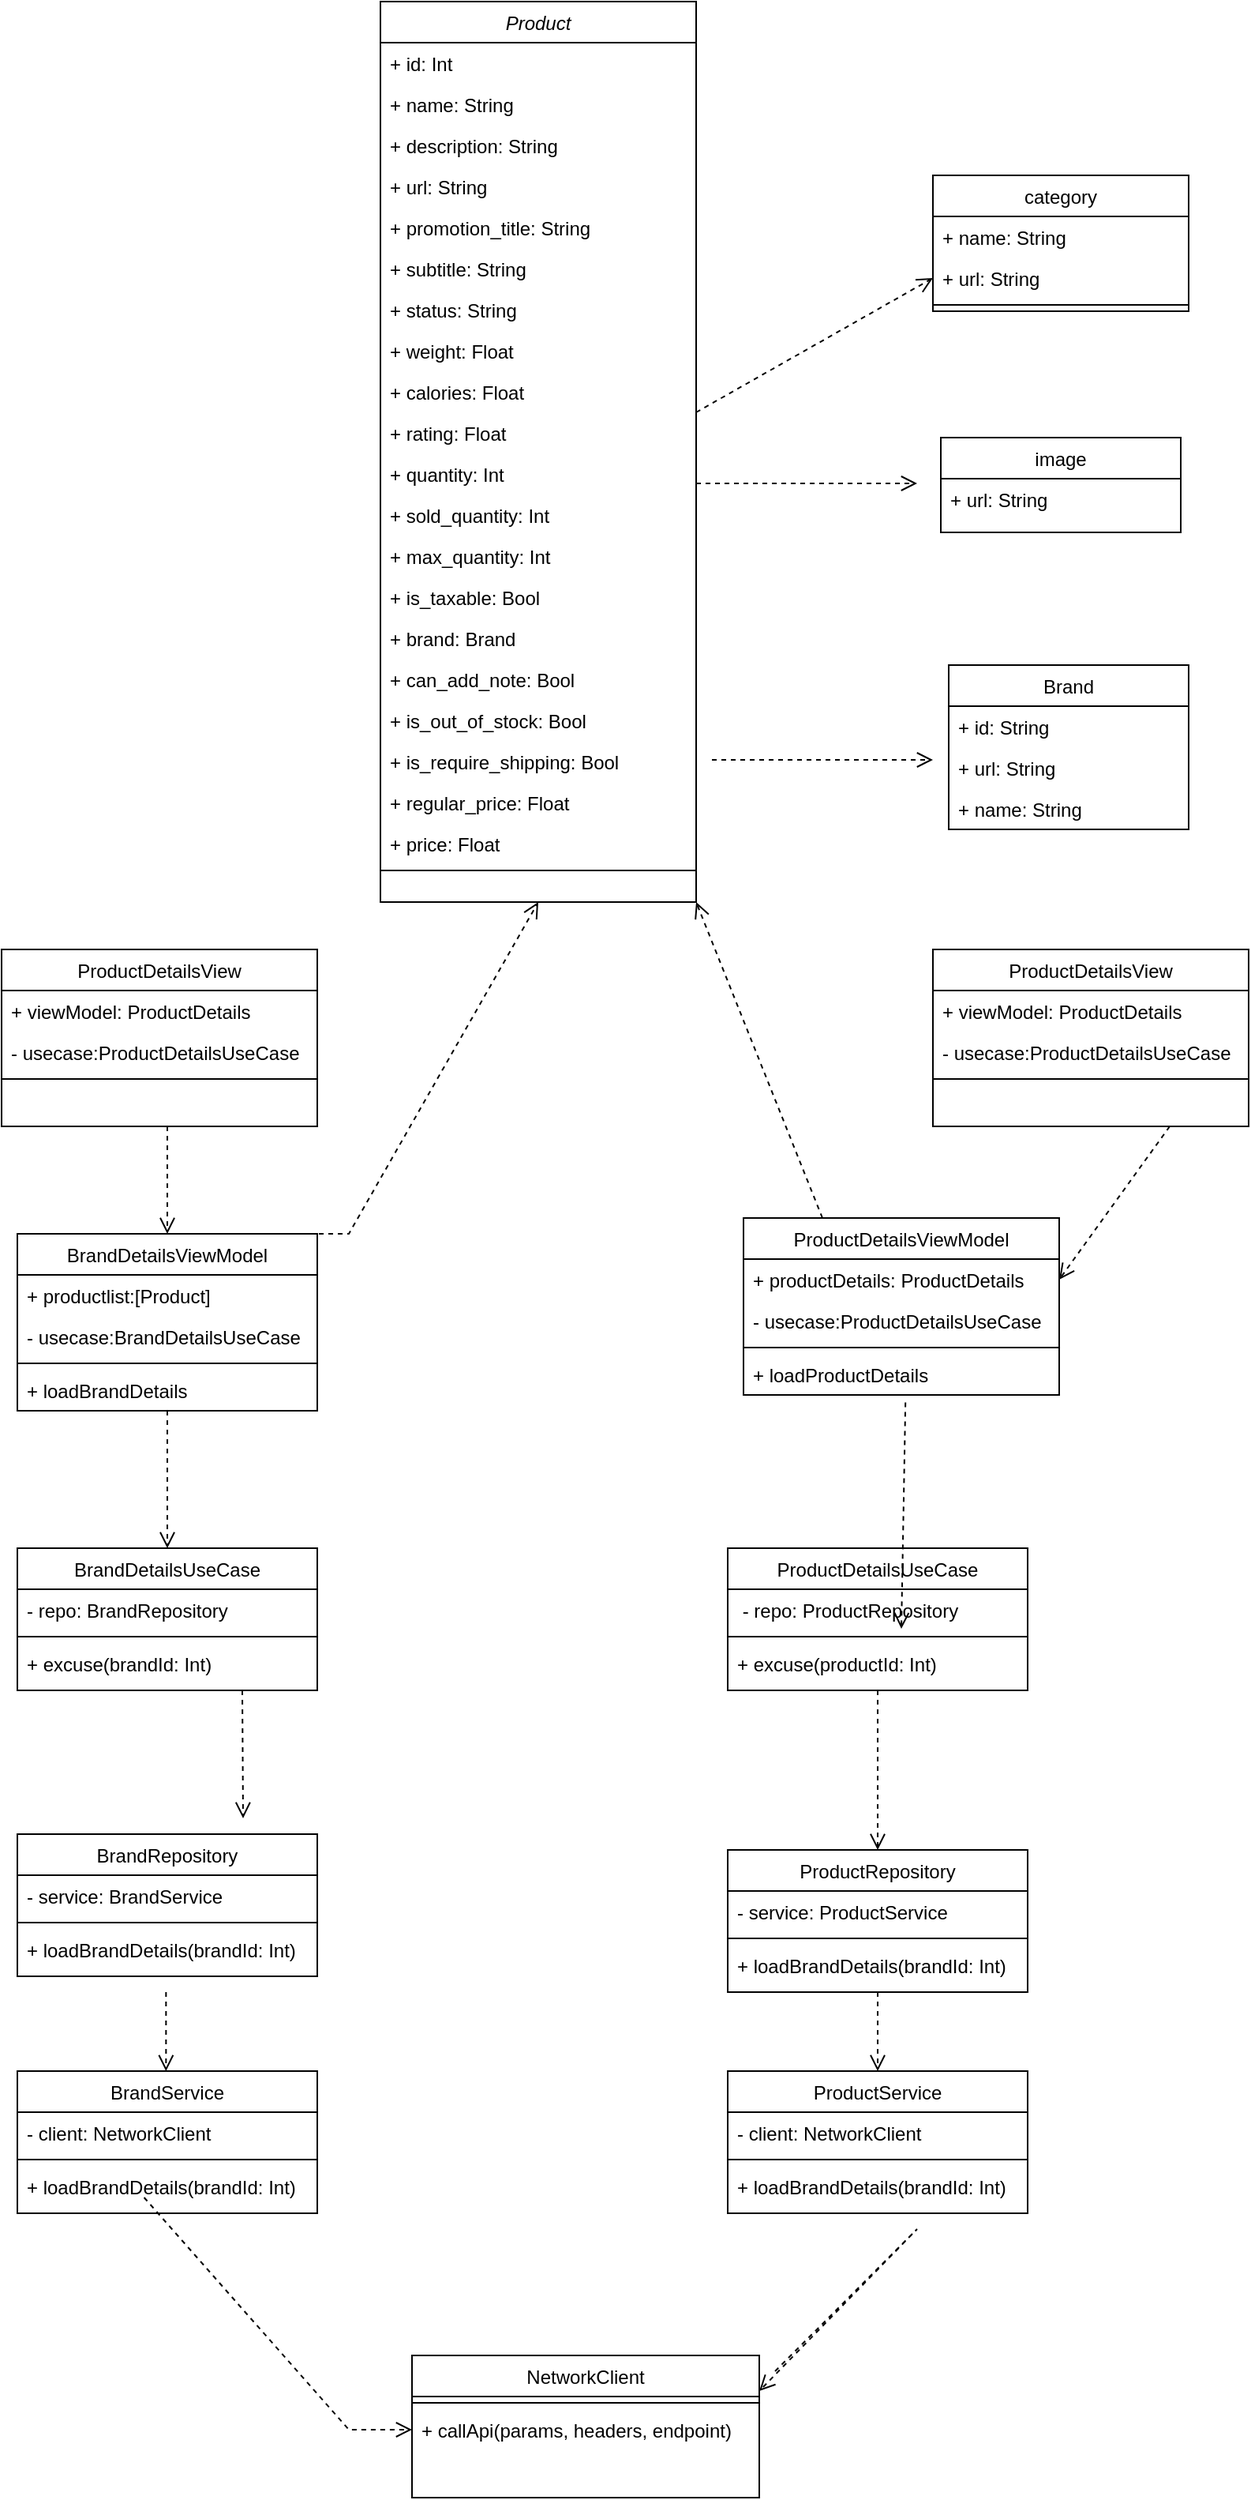 <mxfile version="24.7.10">
  <diagram id="C5RBs43oDa-KdzZeNtuy" name="Page-1">
    <mxGraphModel dx="2565" dy="1730" grid="1" gridSize="10" guides="1" tooltips="1" connect="1" arrows="1" fold="1" page="1" pageScale="1" pageWidth="827" pageHeight="1169" math="0" shadow="0">
      <root>
        <mxCell id="WIyWlLk6GJQsqaUBKTNV-0" />
        <mxCell id="WIyWlLk6GJQsqaUBKTNV-1" parent="WIyWlLk6GJQsqaUBKTNV-0" />
        <mxCell id="zkfFHV4jXpPFQw0GAbJ--0" value="Product" style="swimlane;fontStyle=2;align=center;verticalAlign=top;childLayout=stackLayout;horizontal=1;startSize=26;horizontalStack=0;resizeParent=1;resizeLast=0;collapsible=1;marginBottom=0;rounded=0;shadow=0;strokeWidth=1;" parent="WIyWlLk6GJQsqaUBKTNV-1" vertex="1">
          <mxGeometry x="250" y="190" width="200" height="570" as="geometry">
            <mxRectangle x="230" y="140" width="160" height="26" as="alternateBounds" />
          </mxGeometry>
        </mxCell>
        <mxCell id="j0o8WYpUWtB9T5yLlwAU-3" value="+ id: Int" style="text;align=left;verticalAlign=top;spacingLeft=4;spacingRight=4;overflow=hidden;rotatable=0;points=[[0,0.5],[1,0.5]];portConstraint=eastwest;" vertex="1" parent="zkfFHV4jXpPFQw0GAbJ--0">
          <mxGeometry y="26" width="200" height="26" as="geometry" />
        </mxCell>
        <mxCell id="zkfFHV4jXpPFQw0GAbJ--1" value="+ name: String" style="text;align=left;verticalAlign=top;spacingLeft=4;spacingRight=4;overflow=hidden;rotatable=0;points=[[0,0.5],[1,0.5]];portConstraint=eastwest;" parent="zkfFHV4jXpPFQw0GAbJ--0" vertex="1">
          <mxGeometry y="52" width="200" height="26" as="geometry" />
        </mxCell>
        <mxCell id="zkfFHV4jXpPFQw0GAbJ--2" value="+ description: String" style="text;align=left;verticalAlign=top;spacingLeft=4;spacingRight=4;overflow=hidden;rotatable=0;points=[[0,0.5],[1,0.5]];portConstraint=eastwest;rounded=0;shadow=0;html=0;" parent="zkfFHV4jXpPFQw0GAbJ--0" vertex="1">
          <mxGeometry y="78" width="200" height="26" as="geometry" />
        </mxCell>
        <mxCell id="zkfFHV4jXpPFQw0GAbJ--3" value="+ url: String" style="text;align=left;verticalAlign=top;spacingLeft=4;spacingRight=4;overflow=hidden;rotatable=0;points=[[0,0.5],[1,0.5]];portConstraint=eastwest;rounded=0;shadow=0;html=0;" parent="zkfFHV4jXpPFQw0GAbJ--0" vertex="1">
          <mxGeometry y="104" width="200" height="26" as="geometry" />
        </mxCell>
        <mxCell id="j0o8WYpUWtB9T5yLlwAU-4" value="+ promotion_title: String" style="text;align=left;verticalAlign=top;spacingLeft=4;spacingRight=4;overflow=hidden;rotatable=0;points=[[0,0.5],[1,0.5]];portConstraint=eastwest;" vertex="1" parent="zkfFHV4jXpPFQw0GAbJ--0">
          <mxGeometry y="130" width="200" height="26" as="geometry" />
        </mxCell>
        <mxCell id="zkfFHV4jXpPFQw0GAbJ--5" value="+ subtitle: String" style="text;align=left;verticalAlign=top;spacingLeft=4;spacingRight=4;overflow=hidden;rotatable=0;points=[[0,0.5],[1,0.5]];portConstraint=eastwest;" parent="zkfFHV4jXpPFQw0GAbJ--0" vertex="1">
          <mxGeometry y="156" width="200" height="26" as="geometry" />
        </mxCell>
        <mxCell id="j0o8WYpUWtB9T5yLlwAU-8" value="+ status: String" style="text;align=left;verticalAlign=top;spacingLeft=4;spacingRight=4;overflow=hidden;rotatable=0;points=[[0,0.5],[1,0.5]];portConstraint=eastwest;" vertex="1" parent="zkfFHV4jXpPFQw0GAbJ--0">
          <mxGeometry y="182" width="200" height="26" as="geometry" />
        </mxCell>
        <mxCell id="j0o8WYpUWtB9T5yLlwAU-9" value="+ weight: Float" style="text;align=left;verticalAlign=top;spacingLeft=4;spacingRight=4;overflow=hidden;rotatable=0;points=[[0,0.5],[1,0.5]];portConstraint=eastwest;" vertex="1" parent="zkfFHV4jXpPFQw0GAbJ--0">
          <mxGeometry y="208" width="200" height="26" as="geometry" />
        </mxCell>
        <mxCell id="j0o8WYpUWtB9T5yLlwAU-10" value="+ calories: Float" style="text;align=left;verticalAlign=top;spacingLeft=4;spacingRight=4;overflow=hidden;rotatable=0;points=[[0,0.5],[1,0.5]];portConstraint=eastwest;" vertex="1" parent="zkfFHV4jXpPFQw0GAbJ--0">
          <mxGeometry y="234" width="200" height="26" as="geometry" />
        </mxCell>
        <mxCell id="j0o8WYpUWtB9T5yLlwAU-12" value="+ rating: Float" style="text;align=left;verticalAlign=top;spacingLeft=4;spacingRight=4;overflow=hidden;rotatable=0;points=[[0,0.5],[1,0.5]];portConstraint=eastwest;" vertex="1" parent="zkfFHV4jXpPFQw0GAbJ--0">
          <mxGeometry y="260" width="200" height="26" as="geometry" />
        </mxCell>
        <mxCell id="j0o8WYpUWtB9T5yLlwAU-27" value="+ quantity: Int" style="text;align=left;verticalAlign=top;spacingLeft=4;spacingRight=4;overflow=hidden;rotatable=0;points=[[0,0.5],[1,0.5]];portConstraint=eastwest;" vertex="1" parent="zkfFHV4jXpPFQw0GAbJ--0">
          <mxGeometry y="286" width="200" height="26" as="geometry" />
        </mxCell>
        <mxCell id="j0o8WYpUWtB9T5yLlwAU-43" value="+ sold_quantity: Int" style="text;align=left;verticalAlign=top;spacingLeft=4;spacingRight=4;overflow=hidden;rotatable=0;points=[[0,0.5],[1,0.5]];portConstraint=eastwest;" vertex="1" parent="zkfFHV4jXpPFQw0GAbJ--0">
          <mxGeometry y="312" width="200" height="26" as="geometry" />
        </mxCell>
        <mxCell id="j0o8WYpUWtB9T5yLlwAU-44" value="+ max_quantity: Int" style="text;align=left;verticalAlign=top;spacingLeft=4;spacingRight=4;overflow=hidden;rotatable=0;points=[[0,0.5],[1,0.5]];portConstraint=eastwest;" vertex="1" parent="zkfFHV4jXpPFQw0GAbJ--0">
          <mxGeometry y="338" width="200" height="26" as="geometry" />
        </mxCell>
        <mxCell id="j0o8WYpUWtB9T5yLlwAU-62" value="+ is_taxable: Bool" style="text;align=left;verticalAlign=top;spacingLeft=4;spacingRight=4;overflow=hidden;rotatable=0;points=[[0,0.5],[1,0.5]];portConstraint=eastwest;" vertex="1" parent="zkfFHV4jXpPFQw0GAbJ--0">
          <mxGeometry y="364" width="200" height="26" as="geometry" />
        </mxCell>
        <mxCell id="j0o8WYpUWtB9T5yLlwAU-84" value="+ brand: Brand" style="text;align=left;verticalAlign=top;spacingLeft=4;spacingRight=4;overflow=hidden;rotatable=0;points=[[0,0.5],[1,0.5]];portConstraint=eastwest;" vertex="1" parent="zkfFHV4jXpPFQw0GAbJ--0">
          <mxGeometry y="390" width="200" height="26" as="geometry" />
        </mxCell>
        <mxCell id="j0o8WYpUWtB9T5yLlwAU-86" value="+ can_add_note: Bool" style="text;align=left;verticalAlign=top;spacingLeft=4;spacingRight=4;overflow=hidden;rotatable=0;points=[[0,0.5],[1,0.5]];portConstraint=eastwest;" vertex="1" parent="zkfFHV4jXpPFQw0GAbJ--0">
          <mxGeometry y="416" width="200" height="26" as="geometry" />
        </mxCell>
        <mxCell id="j0o8WYpUWtB9T5yLlwAU-119" value="+ is_out_of_stock: Bool" style="text;align=left;verticalAlign=top;spacingLeft=4;spacingRight=4;overflow=hidden;rotatable=0;points=[[0,0.5],[1,0.5]];portConstraint=eastwest;" vertex="1" parent="zkfFHV4jXpPFQw0GAbJ--0">
          <mxGeometry y="442" width="200" height="26" as="geometry" />
        </mxCell>
        <mxCell id="j0o8WYpUWtB9T5yLlwAU-120" value="+ is_require_shipping: Bool" style="text;align=left;verticalAlign=top;spacingLeft=4;spacingRight=4;overflow=hidden;rotatable=0;points=[[0,0.5],[1,0.5]];portConstraint=eastwest;" vertex="1" parent="zkfFHV4jXpPFQw0GAbJ--0">
          <mxGeometry y="468" width="200" height="26" as="geometry" />
        </mxCell>
        <mxCell id="j0o8WYpUWtB9T5yLlwAU-121" value="+ regular_price: Float" style="text;align=left;verticalAlign=top;spacingLeft=4;spacingRight=4;overflow=hidden;rotatable=0;points=[[0,0.5],[1,0.5]];portConstraint=eastwest;" vertex="1" parent="zkfFHV4jXpPFQw0GAbJ--0">
          <mxGeometry y="494" width="200" height="26" as="geometry" />
        </mxCell>
        <mxCell id="j0o8WYpUWtB9T5yLlwAU-153" value="+ price: Float" style="text;align=left;verticalAlign=top;spacingLeft=4;spacingRight=4;overflow=hidden;rotatable=0;points=[[0,0.5],[1,0.5]];portConstraint=eastwest;" vertex="1" parent="zkfFHV4jXpPFQw0GAbJ--0">
          <mxGeometry y="520" width="200" height="26" as="geometry" />
        </mxCell>
        <mxCell id="zkfFHV4jXpPFQw0GAbJ--4" value="" style="line;html=1;strokeWidth=1;align=left;verticalAlign=middle;spacingTop=-1;spacingLeft=3;spacingRight=3;rotatable=0;labelPosition=right;points=[];portConstraint=eastwest;" parent="zkfFHV4jXpPFQw0GAbJ--0" vertex="1">
          <mxGeometry y="546" width="200" height="8" as="geometry" />
        </mxCell>
        <mxCell id="zkfFHV4jXpPFQw0GAbJ--17" value="category" style="swimlane;fontStyle=0;align=center;verticalAlign=top;childLayout=stackLayout;horizontal=1;startSize=26;horizontalStack=0;resizeParent=1;resizeLast=0;collapsible=1;marginBottom=0;rounded=0;shadow=0;strokeWidth=1;" parent="WIyWlLk6GJQsqaUBKTNV-1" vertex="1">
          <mxGeometry x="600" y="300" width="162" height="86" as="geometry">
            <mxRectangle x="550" y="140" width="160" height="26" as="alternateBounds" />
          </mxGeometry>
        </mxCell>
        <mxCell id="zkfFHV4jXpPFQw0GAbJ--18" value="+ name: String" style="text;align=left;verticalAlign=top;spacingLeft=4;spacingRight=4;overflow=hidden;rotatable=0;points=[[0,0.5],[1,0.5]];portConstraint=eastwest;" parent="zkfFHV4jXpPFQw0GAbJ--17" vertex="1">
          <mxGeometry y="26" width="162" height="26" as="geometry" />
        </mxCell>
        <mxCell id="zkfFHV4jXpPFQw0GAbJ--19" value="+ url: String" style="text;align=left;verticalAlign=top;spacingLeft=4;spacingRight=4;overflow=hidden;rotatable=0;points=[[0,0.5],[1,0.5]];portConstraint=eastwest;rounded=0;shadow=0;html=0;" parent="zkfFHV4jXpPFQw0GAbJ--17" vertex="1">
          <mxGeometry y="52" width="162" height="26" as="geometry" />
        </mxCell>
        <mxCell id="zkfFHV4jXpPFQw0GAbJ--23" value="" style="line;html=1;strokeWidth=1;align=left;verticalAlign=middle;spacingTop=-1;spacingLeft=3;spacingRight=3;rotatable=0;labelPosition=right;points=[];portConstraint=eastwest;" parent="zkfFHV4jXpPFQw0GAbJ--17" vertex="1">
          <mxGeometry y="78" width="162" height="8" as="geometry" />
        </mxCell>
        <mxCell id="j0o8WYpUWtB9T5yLlwAU-253" value="image" style="swimlane;fontStyle=0;align=center;verticalAlign=top;childLayout=stackLayout;horizontal=1;startSize=26;horizontalStack=0;resizeParent=1;resizeLast=0;collapsible=1;marginBottom=0;rounded=0;shadow=0;strokeWidth=1;" vertex="1" parent="WIyWlLk6GJQsqaUBKTNV-1">
          <mxGeometry x="605" y="466" width="152" height="60" as="geometry">
            <mxRectangle x="550" y="140" width="160" height="26" as="alternateBounds" />
          </mxGeometry>
        </mxCell>
        <mxCell id="j0o8WYpUWtB9T5yLlwAU-255" value="+ url: String" style="text;align=left;verticalAlign=top;spacingLeft=4;spacingRight=4;overflow=hidden;rotatable=0;points=[[0,0.5],[1,0.5]];portConstraint=eastwest;rounded=0;shadow=0;html=0;" vertex="1" parent="j0o8WYpUWtB9T5yLlwAU-253">
          <mxGeometry y="26" width="152" height="26" as="geometry" />
        </mxCell>
        <mxCell id="j0o8WYpUWtB9T5yLlwAU-259" value="Brand" style="swimlane;fontStyle=0;align=center;verticalAlign=top;childLayout=stackLayout;horizontal=1;startSize=26;horizontalStack=0;resizeParent=1;resizeLast=0;collapsible=1;marginBottom=0;rounded=0;shadow=0;strokeWidth=1;" vertex="1" parent="WIyWlLk6GJQsqaUBKTNV-1">
          <mxGeometry x="610" y="610" width="152" height="104" as="geometry">
            <mxRectangle x="550" y="140" width="160" height="26" as="alternateBounds" />
          </mxGeometry>
        </mxCell>
        <mxCell id="j0o8WYpUWtB9T5yLlwAU-260" value="+ id: String" style="text;align=left;verticalAlign=top;spacingLeft=4;spacingRight=4;overflow=hidden;rotatable=0;points=[[0,0.5],[1,0.5]];portConstraint=eastwest;rounded=0;shadow=0;html=0;" vertex="1" parent="j0o8WYpUWtB9T5yLlwAU-259">
          <mxGeometry y="26" width="152" height="26" as="geometry" />
        </mxCell>
        <mxCell id="j0o8WYpUWtB9T5yLlwAU-267" value="+ url: String" style="text;align=left;verticalAlign=top;spacingLeft=4;spacingRight=4;overflow=hidden;rotatable=0;points=[[0,0.5],[1,0.5]];portConstraint=eastwest;rounded=0;shadow=0;html=0;" vertex="1" parent="j0o8WYpUWtB9T5yLlwAU-259">
          <mxGeometry y="52" width="152" height="26" as="geometry" />
        </mxCell>
        <mxCell id="j0o8WYpUWtB9T5yLlwAU-268" value="+ name: String" style="text;align=left;verticalAlign=top;spacingLeft=4;spacingRight=4;overflow=hidden;rotatable=0;points=[[0,0.5],[1,0.5]];portConstraint=eastwest;rounded=0;shadow=0;html=0;" vertex="1" parent="j0o8WYpUWtB9T5yLlwAU-259">
          <mxGeometry y="78" width="152" height="26" as="geometry" />
        </mxCell>
        <mxCell id="j0o8WYpUWtB9T5yLlwAU-342" value="BrandDetailsViewModel" style="swimlane;fontStyle=0;align=center;verticalAlign=top;childLayout=stackLayout;horizontal=1;startSize=26;horizontalStack=0;resizeParent=1;resizeLast=0;collapsible=1;marginBottom=0;rounded=0;shadow=0;strokeWidth=1;" vertex="1" parent="WIyWlLk6GJQsqaUBKTNV-1">
          <mxGeometry x="20" y="970" width="190" height="112" as="geometry">
            <mxRectangle x="550" y="140" width="160" height="26" as="alternateBounds" />
          </mxGeometry>
        </mxCell>
        <mxCell id="j0o8WYpUWtB9T5yLlwAU-343" value="+ productlist:[Product]" style="text;align=left;verticalAlign=top;spacingLeft=4;spacingRight=4;overflow=hidden;rotatable=0;points=[[0,0.5],[1,0.5]];portConstraint=eastwest;" vertex="1" parent="j0o8WYpUWtB9T5yLlwAU-342">
          <mxGeometry y="26" width="190" height="26" as="geometry" />
        </mxCell>
        <mxCell id="j0o8WYpUWtB9T5yLlwAU-383" value="- usecase:BrandDetailsUseCase" style="text;align=left;verticalAlign=top;spacingLeft=4;spacingRight=4;overflow=hidden;rotatable=0;points=[[0,0.5],[1,0.5]];portConstraint=eastwest;" vertex="1" parent="j0o8WYpUWtB9T5yLlwAU-342">
          <mxGeometry y="52" width="190" height="26" as="geometry" />
        </mxCell>
        <mxCell id="j0o8WYpUWtB9T5yLlwAU-345" value="" style="line;html=1;strokeWidth=1;align=left;verticalAlign=middle;spacingTop=-1;spacingLeft=3;spacingRight=3;rotatable=0;labelPosition=right;points=[];portConstraint=eastwest;" vertex="1" parent="j0o8WYpUWtB9T5yLlwAU-342">
          <mxGeometry y="78" width="190" height="8" as="geometry" />
        </mxCell>
        <mxCell id="j0o8WYpUWtB9T5yLlwAU-344" value="+ loadBrandDetails" style="text;align=left;verticalAlign=top;spacingLeft=4;spacingRight=4;overflow=hidden;rotatable=0;points=[[0,0.5],[1,0.5]];portConstraint=eastwest;rounded=0;shadow=0;html=0;" vertex="1" parent="j0o8WYpUWtB9T5yLlwAU-342">
          <mxGeometry y="86" width="190" height="26" as="geometry" />
        </mxCell>
        <mxCell id="j0o8WYpUWtB9T5yLlwAU-348" value="ProductDetailsViewModel" style="swimlane;fontStyle=0;align=center;verticalAlign=top;childLayout=stackLayout;horizontal=1;startSize=26;horizontalStack=0;resizeParent=1;resizeLast=0;collapsible=1;marginBottom=0;rounded=0;shadow=0;strokeWidth=1;" vertex="1" parent="WIyWlLk6GJQsqaUBKTNV-1">
          <mxGeometry x="480" y="960" width="200" height="112" as="geometry">
            <mxRectangle x="550" y="140" width="160" height="26" as="alternateBounds" />
          </mxGeometry>
        </mxCell>
        <mxCell id="j0o8WYpUWtB9T5yLlwAU-349" value="+ productDetails: ProductDetails" style="text;align=left;verticalAlign=top;spacingLeft=4;spacingRight=4;overflow=hidden;rotatable=0;points=[[0,0.5],[1,0.5]];portConstraint=eastwest;" vertex="1" parent="j0o8WYpUWtB9T5yLlwAU-348">
          <mxGeometry y="26" width="200" height="26" as="geometry" />
        </mxCell>
        <mxCell id="j0o8WYpUWtB9T5yLlwAU-385" value="- usecase:ProductDetailsUseCase" style="text;align=left;verticalAlign=top;spacingLeft=4;spacingRight=4;overflow=hidden;rotatable=0;points=[[0,0.5],[1,0.5]];portConstraint=eastwest;" vertex="1" parent="j0o8WYpUWtB9T5yLlwAU-348">
          <mxGeometry y="52" width="200" height="26" as="geometry" />
        </mxCell>
        <mxCell id="j0o8WYpUWtB9T5yLlwAU-350" value="" style="line;html=1;strokeWidth=1;align=left;verticalAlign=middle;spacingTop=-1;spacingLeft=3;spacingRight=3;rotatable=0;labelPosition=right;points=[];portConstraint=eastwest;" vertex="1" parent="j0o8WYpUWtB9T5yLlwAU-348">
          <mxGeometry y="78" width="200" height="8" as="geometry" />
        </mxCell>
        <mxCell id="j0o8WYpUWtB9T5yLlwAU-351" value="+ loadProductDetails" style="text;align=left;verticalAlign=top;spacingLeft=4;spacingRight=4;overflow=hidden;rotatable=0;points=[[0,0.5],[1,0.5]];portConstraint=eastwest;rounded=0;shadow=0;html=0;" vertex="1" parent="j0o8WYpUWtB9T5yLlwAU-348">
          <mxGeometry y="86" width="200" height="26" as="geometry" />
        </mxCell>
        <mxCell id="j0o8WYpUWtB9T5yLlwAU-354" value="BrandDetailsUseCase" style="swimlane;fontStyle=0;align=center;verticalAlign=top;childLayout=stackLayout;horizontal=1;startSize=26;horizontalStack=0;resizeParent=1;resizeLast=0;collapsible=1;marginBottom=0;rounded=0;shadow=0;strokeWidth=1;" vertex="1" parent="WIyWlLk6GJQsqaUBKTNV-1">
          <mxGeometry x="20" y="1169" width="190" height="90" as="geometry">
            <mxRectangle x="550" y="140" width="160" height="26" as="alternateBounds" />
          </mxGeometry>
        </mxCell>
        <mxCell id="j0o8WYpUWtB9T5yLlwAU-357" value="- repo: BrandRepository" style="text;align=left;verticalAlign=top;spacingLeft=4;spacingRight=4;overflow=hidden;rotatable=0;points=[[0,0.5],[1,0.5]];portConstraint=eastwest;rounded=0;shadow=0;html=0;" vertex="1" parent="j0o8WYpUWtB9T5yLlwAU-354">
          <mxGeometry y="26" width="190" height="26" as="geometry" />
        </mxCell>
        <mxCell id="j0o8WYpUWtB9T5yLlwAU-356" value="" style="line;html=1;strokeWidth=1;align=left;verticalAlign=middle;spacingTop=-1;spacingLeft=3;spacingRight=3;rotatable=0;labelPosition=right;points=[];portConstraint=eastwest;" vertex="1" parent="j0o8WYpUWtB9T5yLlwAU-354">
          <mxGeometry y="52" width="190" height="8" as="geometry" />
        </mxCell>
        <mxCell id="j0o8WYpUWtB9T5yLlwAU-382" value="+ excuse(brandId: Int)" style="text;align=left;verticalAlign=top;spacingLeft=4;spacingRight=4;overflow=hidden;rotatable=0;points=[[0,0.5],[1,0.5]];portConstraint=eastwest;rounded=0;shadow=0;html=0;" vertex="1" parent="j0o8WYpUWtB9T5yLlwAU-354">
          <mxGeometry y="60" width="190" height="26" as="geometry" />
        </mxCell>
        <mxCell id="j0o8WYpUWtB9T5yLlwAU-358" value="ProductDetailsUseCase" style="swimlane;fontStyle=0;align=center;verticalAlign=top;childLayout=stackLayout;horizontal=1;startSize=26;horizontalStack=0;resizeParent=1;resizeLast=0;collapsible=1;marginBottom=0;rounded=0;shadow=0;strokeWidth=1;" vertex="1" parent="WIyWlLk6GJQsqaUBKTNV-1">
          <mxGeometry x="470" y="1169" width="190" height="90" as="geometry">
            <mxRectangle x="550" y="140" width="160" height="26" as="alternateBounds" />
          </mxGeometry>
        </mxCell>
        <mxCell id="j0o8WYpUWtB9T5yLlwAU-360" value=" - repo: ProductRepository" style="text;align=left;verticalAlign=top;spacingLeft=4;spacingRight=4;overflow=hidden;rotatable=0;points=[[0,0.5],[1,0.5]];portConstraint=eastwest;rounded=0;shadow=0;html=0;" vertex="1" parent="j0o8WYpUWtB9T5yLlwAU-358">
          <mxGeometry y="26" width="190" height="26" as="geometry" />
        </mxCell>
        <mxCell id="j0o8WYpUWtB9T5yLlwAU-359" value="" style="line;html=1;strokeWidth=1;align=left;verticalAlign=middle;spacingTop=-1;spacingLeft=3;spacingRight=3;rotatable=0;labelPosition=right;points=[];portConstraint=eastwest;" vertex="1" parent="j0o8WYpUWtB9T5yLlwAU-358">
          <mxGeometry y="52" width="190" height="8" as="geometry" />
        </mxCell>
        <mxCell id="j0o8WYpUWtB9T5yLlwAU-381" value="+ excuse(productId: Int)" style="text;align=left;verticalAlign=top;spacingLeft=4;spacingRight=4;overflow=hidden;rotatable=0;points=[[0,0.5],[1,0.5]];portConstraint=eastwest;rounded=0;shadow=0;html=0;" vertex="1" parent="j0o8WYpUWtB9T5yLlwAU-358">
          <mxGeometry y="60" width="190" height="26" as="geometry" />
        </mxCell>
        <mxCell id="j0o8WYpUWtB9T5yLlwAU-365" value="BrandRepository" style="swimlane;fontStyle=0;align=center;verticalAlign=top;childLayout=stackLayout;horizontal=1;startSize=26;horizontalStack=0;resizeParent=1;resizeLast=0;collapsible=1;marginBottom=0;rounded=0;shadow=0;strokeWidth=1;" vertex="1" parent="WIyWlLk6GJQsqaUBKTNV-1">
          <mxGeometry x="20" y="1350" width="190" height="90" as="geometry">
            <mxRectangle x="550" y="140" width="160" height="26" as="alternateBounds" />
          </mxGeometry>
        </mxCell>
        <mxCell id="j0o8WYpUWtB9T5yLlwAU-367" value="- service: BrandService" style="text;align=left;verticalAlign=top;spacingLeft=4;spacingRight=4;overflow=hidden;rotatable=0;points=[[0,0.5],[1,0.5]];portConstraint=eastwest;rounded=0;shadow=0;html=0;" vertex="1" parent="j0o8WYpUWtB9T5yLlwAU-365">
          <mxGeometry y="26" width="190" height="26" as="geometry" />
        </mxCell>
        <mxCell id="j0o8WYpUWtB9T5yLlwAU-366" value="" style="line;html=1;strokeWidth=1;align=left;verticalAlign=middle;spacingTop=-1;spacingLeft=3;spacingRight=3;rotatable=0;labelPosition=right;points=[];portConstraint=eastwest;" vertex="1" parent="j0o8WYpUWtB9T5yLlwAU-365">
          <mxGeometry y="52" width="190" height="8" as="geometry" />
        </mxCell>
        <mxCell id="j0o8WYpUWtB9T5yLlwAU-380" value="+ loadBrandDetails(brandId: Int)" style="text;align=left;verticalAlign=top;spacingLeft=4;spacingRight=4;overflow=hidden;rotatable=0;points=[[0,0.5],[1,0.5]];portConstraint=eastwest;rounded=0;shadow=0;html=0;" vertex="1" parent="j0o8WYpUWtB9T5yLlwAU-365">
          <mxGeometry y="60" width="190" height="26" as="geometry" />
        </mxCell>
        <mxCell id="j0o8WYpUWtB9T5yLlwAU-368" value="ProductService" style="swimlane;fontStyle=0;align=center;verticalAlign=top;childLayout=stackLayout;horizontal=1;startSize=26;horizontalStack=0;resizeParent=1;resizeLast=0;collapsible=1;marginBottom=0;rounded=0;shadow=0;strokeWidth=1;" vertex="1" parent="WIyWlLk6GJQsqaUBKTNV-1">
          <mxGeometry x="470" y="1500" width="190" height="90" as="geometry">
            <mxRectangle x="550" y="140" width="160" height="26" as="alternateBounds" />
          </mxGeometry>
        </mxCell>
        <mxCell id="j0o8WYpUWtB9T5yLlwAU-370" value="- client: NetworkClient " style="text;align=left;verticalAlign=top;spacingLeft=4;spacingRight=4;overflow=hidden;rotatable=0;points=[[0,0.5],[1,0.5]];portConstraint=eastwest;rounded=0;shadow=0;html=0;" vertex="1" parent="j0o8WYpUWtB9T5yLlwAU-368">
          <mxGeometry y="26" width="190" height="26" as="geometry" />
        </mxCell>
        <mxCell id="j0o8WYpUWtB9T5yLlwAU-369" value="" style="line;html=1;strokeWidth=1;align=left;verticalAlign=middle;spacingTop=-1;spacingLeft=3;spacingRight=3;rotatable=0;labelPosition=right;points=[];portConstraint=eastwest;" vertex="1" parent="j0o8WYpUWtB9T5yLlwAU-368">
          <mxGeometry y="52" width="190" height="8" as="geometry" />
        </mxCell>
        <mxCell id="j0o8WYpUWtB9T5yLlwAU-393" value="+ loadBrandDetails(brandId: Int)" style="text;align=left;verticalAlign=top;spacingLeft=4;spacingRight=4;overflow=hidden;rotatable=0;points=[[0,0.5],[1,0.5]];portConstraint=eastwest;rounded=0;shadow=0;html=0;" vertex="1" parent="j0o8WYpUWtB9T5yLlwAU-368">
          <mxGeometry y="60" width="190" height="26" as="geometry" />
        </mxCell>
        <mxCell id="j0o8WYpUWtB9T5yLlwAU-371" value="NetworkClient" style="swimlane;fontStyle=0;align=center;verticalAlign=top;childLayout=stackLayout;horizontal=1;startSize=26;horizontalStack=0;resizeParent=1;resizeLast=0;collapsible=1;marginBottom=0;rounded=0;shadow=0;strokeWidth=1;" vertex="1" parent="WIyWlLk6GJQsqaUBKTNV-1">
          <mxGeometry x="270" y="1680" width="220" height="90" as="geometry">
            <mxRectangle x="550" y="140" width="160" height="26" as="alternateBounds" />
          </mxGeometry>
        </mxCell>
        <mxCell id="j0o8WYpUWtB9T5yLlwAU-372" value="" style="line;html=1;strokeWidth=1;align=left;verticalAlign=middle;spacingTop=-1;spacingLeft=3;spacingRight=3;rotatable=0;labelPosition=right;points=[];portConstraint=eastwest;" vertex="1" parent="j0o8WYpUWtB9T5yLlwAU-371">
          <mxGeometry y="26" width="220" height="8" as="geometry" />
        </mxCell>
        <mxCell id="j0o8WYpUWtB9T5yLlwAU-373" value="+ callApi(params, headers, endpoint)" style="text;align=left;verticalAlign=top;spacingLeft=4;spacingRight=4;overflow=hidden;rotatable=0;points=[[0,0.5],[1,0.5]];portConstraint=eastwest;rounded=0;shadow=0;html=0;" vertex="1" parent="j0o8WYpUWtB9T5yLlwAU-371">
          <mxGeometry y="34" width="220" height="26" as="geometry" />
        </mxCell>
        <mxCell id="j0o8WYpUWtB9T5yLlwAU-374" value="ProductRepository" style="swimlane;fontStyle=0;align=center;verticalAlign=top;childLayout=stackLayout;horizontal=1;startSize=26;horizontalStack=0;resizeParent=1;resizeLast=0;collapsible=1;marginBottom=0;rounded=0;shadow=0;strokeWidth=1;" vertex="1" parent="WIyWlLk6GJQsqaUBKTNV-1">
          <mxGeometry x="470" y="1360" width="190" height="90" as="geometry">
            <mxRectangle x="550" y="140" width="160" height="26" as="alternateBounds" />
          </mxGeometry>
        </mxCell>
        <mxCell id="j0o8WYpUWtB9T5yLlwAU-376" value="- service: ProductService" style="text;align=left;verticalAlign=top;spacingLeft=4;spacingRight=4;overflow=hidden;rotatable=0;points=[[0,0.5],[1,0.5]];portConstraint=eastwest;rounded=0;shadow=0;html=0;" vertex="1" parent="j0o8WYpUWtB9T5yLlwAU-374">
          <mxGeometry y="26" width="190" height="26" as="geometry" />
        </mxCell>
        <mxCell id="j0o8WYpUWtB9T5yLlwAU-375" value="" style="line;html=1;strokeWidth=1;align=left;verticalAlign=middle;spacingTop=-1;spacingLeft=3;spacingRight=3;rotatable=0;labelPosition=right;points=[];portConstraint=eastwest;" vertex="1" parent="j0o8WYpUWtB9T5yLlwAU-374">
          <mxGeometry y="52" width="190" height="8" as="geometry" />
        </mxCell>
        <mxCell id="j0o8WYpUWtB9T5yLlwAU-379" value="+ loadBrandDetails(brandId: Int)" style="text;align=left;verticalAlign=top;spacingLeft=4;spacingRight=4;overflow=hidden;rotatable=0;points=[[0,0.5],[1,0.5]];portConstraint=eastwest;rounded=0;shadow=0;html=0;" vertex="1" parent="j0o8WYpUWtB9T5yLlwAU-374">
          <mxGeometry y="60" width="190" height="26" as="geometry" />
        </mxCell>
        <mxCell id="j0o8WYpUWtB9T5yLlwAU-389" value="BrandService" style="swimlane;fontStyle=0;align=center;verticalAlign=top;childLayout=stackLayout;horizontal=1;startSize=26;horizontalStack=0;resizeParent=1;resizeLast=0;collapsible=1;marginBottom=0;rounded=0;shadow=0;strokeWidth=1;" vertex="1" parent="WIyWlLk6GJQsqaUBKTNV-1">
          <mxGeometry x="20" y="1500" width="190" height="90" as="geometry">
            <mxRectangle x="550" y="140" width="160" height="26" as="alternateBounds" />
          </mxGeometry>
        </mxCell>
        <mxCell id="j0o8WYpUWtB9T5yLlwAU-391" value="- client: NetworkClient " style="text;align=left;verticalAlign=top;spacingLeft=4;spacingRight=4;overflow=hidden;rotatable=0;points=[[0,0.5],[1,0.5]];portConstraint=eastwest;rounded=0;shadow=0;html=0;" vertex="1" parent="j0o8WYpUWtB9T5yLlwAU-389">
          <mxGeometry y="26" width="190" height="26" as="geometry" />
        </mxCell>
        <mxCell id="j0o8WYpUWtB9T5yLlwAU-390" value="" style="line;html=1;strokeWidth=1;align=left;verticalAlign=middle;spacingTop=-1;spacingLeft=3;spacingRight=3;rotatable=0;labelPosition=right;points=[];portConstraint=eastwest;" vertex="1" parent="j0o8WYpUWtB9T5yLlwAU-389">
          <mxGeometry y="52" width="190" height="8" as="geometry" />
        </mxCell>
        <mxCell id="j0o8WYpUWtB9T5yLlwAU-394" value="+ loadBrandDetails(brandId: Int)" style="text;align=left;verticalAlign=top;spacingLeft=4;spacingRight=4;overflow=hidden;rotatable=0;points=[[0,0.5],[1,0.5]];portConstraint=eastwest;rounded=0;shadow=0;html=0;" vertex="1" parent="j0o8WYpUWtB9T5yLlwAU-389">
          <mxGeometry y="60" width="190" height="26" as="geometry" />
        </mxCell>
        <mxCell id="j0o8WYpUWtB9T5yLlwAU-400" value="" style="html=1;verticalAlign=bottom;endArrow=open;dashed=1;endSize=8;curved=0;rounded=0;" edge="1" parent="WIyWlLk6GJQsqaUBKTNV-1">
          <mxGeometry relative="1" as="geometry">
            <mxPoint x="450" y="495" as="sourcePoint" />
            <mxPoint x="590" y="495" as="targetPoint" />
            <mxPoint as="offset" />
          </mxGeometry>
        </mxCell>
        <mxCell id="j0o8WYpUWtB9T5yLlwAU-402" value="" style="html=1;verticalAlign=bottom;endArrow=open;dashed=1;endSize=8;curved=0;rounded=0;" edge="1" parent="WIyWlLk6GJQsqaUBKTNV-1">
          <mxGeometry relative="1" as="geometry">
            <mxPoint x="460" y="670" as="sourcePoint" />
            <mxPoint x="600" y="670" as="targetPoint" />
            <mxPoint as="offset" />
          </mxGeometry>
        </mxCell>
        <mxCell id="j0o8WYpUWtB9T5yLlwAU-403" value="" style="html=1;verticalAlign=bottom;endArrow=open;dashed=1;endSize=8;curved=0;rounded=0;entryX=0;entryY=0.5;entryDx=0;entryDy=0;exitX=1;exitY=0;exitDx=0;exitDy=0;exitPerimeter=0;" edge="1" parent="WIyWlLk6GJQsqaUBKTNV-1" source="j0o8WYpUWtB9T5yLlwAU-12" target="zkfFHV4jXpPFQw0GAbJ--19">
          <mxGeometry relative="1" as="geometry">
            <mxPoint x="470" y="365" as="sourcePoint" />
            <mxPoint x="490" y="150" as="targetPoint" />
            <mxPoint as="offset" />
          </mxGeometry>
        </mxCell>
        <mxCell id="j0o8WYpUWtB9T5yLlwAU-405" value="" style="html=1;verticalAlign=bottom;endArrow=open;dashed=1;endSize=8;curved=0;rounded=0;entryX=0.5;entryY=0;entryDx=0;entryDy=0;" edge="1" parent="WIyWlLk6GJQsqaUBKTNV-1" source="j0o8WYpUWtB9T5yLlwAU-344" target="j0o8WYpUWtB9T5yLlwAU-354">
          <mxGeometry relative="1" as="geometry">
            <mxPoint x="130" y="1400" as="sourcePoint" />
            <mxPoint x="270" y="1400" as="targetPoint" />
            <mxPoint as="offset" />
          </mxGeometry>
        </mxCell>
        <mxCell id="j0o8WYpUWtB9T5yLlwAU-406" value="" style="html=1;verticalAlign=bottom;endArrow=open;dashed=1;endSize=8;curved=0;rounded=0;exitX=0.75;exitY=1;exitDx=0;exitDy=0;" edge="1" parent="WIyWlLk6GJQsqaUBKTNV-1" source="j0o8WYpUWtB9T5yLlwAU-354">
          <mxGeometry relative="1" as="geometry">
            <mxPoint x="174.29" y="1510" as="sourcePoint" />
            <mxPoint x="163" y="1340" as="targetPoint" />
            <mxPoint as="offset" />
          </mxGeometry>
        </mxCell>
        <mxCell id="j0o8WYpUWtB9T5yLlwAU-412" value="" style="html=1;verticalAlign=bottom;endArrow=open;dashed=1;endSize=8;curved=0;rounded=0;" edge="1" parent="WIyWlLk6GJQsqaUBKTNV-1">
          <mxGeometry relative="1" as="geometry">
            <mxPoint x="114.17" y="1450" as="sourcePoint" />
            <mxPoint x="114.17" y="1500" as="targetPoint" />
            <mxPoint as="offset" />
            <Array as="points">
              <mxPoint x="114.17" y="1450" />
            </Array>
          </mxGeometry>
        </mxCell>
        <mxCell id="j0o8WYpUWtB9T5yLlwAU-413" value="" style="html=1;verticalAlign=bottom;endArrow=open;dashed=1;endSize=8;curved=0;rounded=0;entryX=0;entryY=0.5;entryDx=0;entryDy=0;" edge="1" parent="WIyWlLk6GJQsqaUBKTNV-1" target="j0o8WYpUWtB9T5yLlwAU-373">
          <mxGeometry relative="1" as="geometry">
            <mxPoint x="100.29" y="1580" as="sourcePoint" />
            <mxPoint x="250" y="1700" as="targetPoint" />
            <mxPoint as="offset" />
            <Array as="points">
              <mxPoint x="230" y="1727" />
            </Array>
          </mxGeometry>
        </mxCell>
        <mxCell id="j0o8WYpUWtB9T5yLlwAU-414" value="" style="html=1;verticalAlign=bottom;endArrow=open;dashed=1;endSize=8;curved=0;rounded=0;entryX=1;entryY=0.25;entryDx=0;entryDy=0;" edge="1" parent="WIyWlLk6GJQsqaUBKTNV-1" target="j0o8WYpUWtB9T5yLlwAU-371">
          <mxGeometry relative="1" as="geometry">
            <mxPoint x="500" y="1690" as="sourcePoint" />
            <mxPoint x="560" y="1900" as="targetPoint" />
            <mxPoint as="offset" />
            <Array as="points">
              <mxPoint x="590" y="1600" />
            </Array>
          </mxGeometry>
        </mxCell>
        <mxCell id="j0o8WYpUWtB9T5yLlwAU-417" value="" style="html=1;verticalAlign=bottom;endArrow=open;dashed=1;endSize=8;curved=0;rounded=0;exitX=0.513;exitY=1.181;exitDx=0;exitDy=0;exitPerimeter=0;" edge="1" parent="WIyWlLk6GJQsqaUBKTNV-1" source="j0o8WYpUWtB9T5yLlwAU-351">
          <mxGeometry relative="1" as="geometry">
            <mxPoint x="185" y="1392" as="sourcePoint" />
            <mxPoint x="580" y="1220" as="targetPoint" />
            <mxPoint as="offset" />
            <Array as="points" />
          </mxGeometry>
        </mxCell>
        <mxCell id="j0o8WYpUWtB9T5yLlwAU-420" value="" style="html=1;verticalAlign=bottom;endArrow=open;dashed=1;endSize=8;curved=0;rounded=0;exitX=0.5;exitY=1;exitDx=0;exitDy=0;entryX=0.5;entryY=0;entryDx=0;entryDy=0;" edge="1" parent="WIyWlLk6GJQsqaUBKTNV-1" source="j0o8WYpUWtB9T5yLlwAU-358" target="j0o8WYpUWtB9T5yLlwAU-374">
          <mxGeometry relative="1" as="geometry">
            <mxPoint x="623" y="1397" as="sourcePoint" />
            <mxPoint x="623" y="1430" as="targetPoint" />
            <mxPoint as="offset" />
            <Array as="points" />
          </mxGeometry>
        </mxCell>
        <mxCell id="j0o8WYpUWtB9T5yLlwAU-421" value="" style="html=1;verticalAlign=bottom;endArrow=open;dashed=1;endSize=8;curved=0;rounded=0;exitX=0.5;exitY=1;exitDx=0;exitDy=0;entryX=0.5;entryY=0;entryDx=0;entryDy=0;" edge="1" parent="WIyWlLk6GJQsqaUBKTNV-1" source="j0o8WYpUWtB9T5yLlwAU-374" target="j0o8WYpUWtB9T5yLlwAU-368">
          <mxGeometry relative="1" as="geometry">
            <mxPoint x="633" y="1407" as="sourcePoint" />
            <mxPoint x="633" y="1440" as="targetPoint" />
            <mxPoint as="offset" />
            <Array as="points" />
          </mxGeometry>
        </mxCell>
        <mxCell id="j0o8WYpUWtB9T5yLlwAU-423" value="" style="html=1;verticalAlign=bottom;endArrow=open;dashed=1;endSize=8;curved=0;rounded=0;exitX=0.5;exitY=0;exitDx=0;exitDy=0;entryX=0.5;entryY=1;entryDx=0;entryDy=0;" edge="1" parent="WIyWlLk6GJQsqaUBKTNV-1" source="j0o8WYpUWtB9T5yLlwAU-342" target="zkfFHV4jXpPFQw0GAbJ--0">
          <mxGeometry relative="1" as="geometry">
            <mxPoint x="185" y="1392" as="sourcePoint" />
            <mxPoint x="220" y="1180" as="targetPoint" />
            <mxPoint as="offset" />
            <Array as="points">
              <mxPoint x="230" y="970" />
            </Array>
          </mxGeometry>
        </mxCell>
        <mxCell id="j0o8WYpUWtB9T5yLlwAU-424" value="" style="html=1;verticalAlign=bottom;endArrow=open;dashed=1;endSize=8;curved=0;rounded=0;entryX=1;entryY=1;entryDx=0;entryDy=0;exitX=0.25;exitY=0;exitDx=0;exitDy=0;" edge="1" parent="WIyWlLk6GJQsqaUBKTNV-1" source="j0o8WYpUWtB9T5yLlwAU-348" target="zkfFHV4jXpPFQw0GAbJ--0">
          <mxGeometry relative="1" as="geometry">
            <mxPoint x="580" y="1050" as="sourcePoint" />
            <mxPoint x="455" y="1096.994" as="targetPoint" />
            <mxPoint as="offset" />
            <Array as="points" />
          </mxGeometry>
        </mxCell>
        <mxCell id="j0o8WYpUWtB9T5yLlwAU-428" value="ProductDetailsView" style="swimlane;fontStyle=0;align=center;verticalAlign=top;childLayout=stackLayout;horizontal=1;startSize=26;horizontalStack=0;resizeParent=1;resizeLast=0;collapsible=1;marginBottom=0;rounded=0;shadow=0;strokeWidth=1;" vertex="1" parent="WIyWlLk6GJQsqaUBKTNV-1">
          <mxGeometry x="600" y="790" width="200" height="112" as="geometry">
            <mxRectangle x="550" y="140" width="160" height="26" as="alternateBounds" />
          </mxGeometry>
        </mxCell>
        <mxCell id="j0o8WYpUWtB9T5yLlwAU-429" value="+ viewModel: ProductDetails" style="text;align=left;verticalAlign=top;spacingLeft=4;spacingRight=4;overflow=hidden;rotatable=0;points=[[0,0.5],[1,0.5]];portConstraint=eastwest;" vertex="1" parent="j0o8WYpUWtB9T5yLlwAU-428">
          <mxGeometry y="26" width="200" height="26" as="geometry" />
        </mxCell>
        <mxCell id="j0o8WYpUWtB9T5yLlwAU-430" value="- usecase:ProductDetailsUseCase" style="text;align=left;verticalAlign=top;spacingLeft=4;spacingRight=4;overflow=hidden;rotatable=0;points=[[0,0.5],[1,0.5]];portConstraint=eastwest;" vertex="1" parent="j0o8WYpUWtB9T5yLlwAU-428">
          <mxGeometry y="52" width="200" height="26" as="geometry" />
        </mxCell>
        <mxCell id="j0o8WYpUWtB9T5yLlwAU-431" value="" style="line;html=1;strokeWidth=1;align=left;verticalAlign=middle;spacingTop=-1;spacingLeft=3;spacingRight=3;rotatable=0;labelPosition=right;points=[];portConstraint=eastwest;" vertex="1" parent="j0o8WYpUWtB9T5yLlwAU-428">
          <mxGeometry y="78" width="200" height="8" as="geometry" />
        </mxCell>
        <mxCell id="j0o8WYpUWtB9T5yLlwAU-435" value="ProductDetailsView" style="swimlane;fontStyle=0;align=center;verticalAlign=top;childLayout=stackLayout;horizontal=1;startSize=26;horizontalStack=0;resizeParent=1;resizeLast=0;collapsible=1;marginBottom=0;rounded=0;shadow=0;strokeWidth=1;" vertex="1" parent="WIyWlLk6GJQsqaUBKTNV-1">
          <mxGeometry x="10" y="790" width="200" height="112" as="geometry">
            <mxRectangle x="550" y="140" width="160" height="26" as="alternateBounds" />
          </mxGeometry>
        </mxCell>
        <mxCell id="j0o8WYpUWtB9T5yLlwAU-436" value="+ viewModel: ProductDetails" style="text;align=left;verticalAlign=top;spacingLeft=4;spacingRight=4;overflow=hidden;rotatable=0;points=[[0,0.5],[1,0.5]];portConstraint=eastwest;" vertex="1" parent="j0o8WYpUWtB9T5yLlwAU-435">
          <mxGeometry y="26" width="200" height="26" as="geometry" />
        </mxCell>
        <mxCell id="j0o8WYpUWtB9T5yLlwAU-437" value="- usecase:ProductDetailsUseCase" style="text;align=left;verticalAlign=top;spacingLeft=4;spacingRight=4;overflow=hidden;rotatable=0;points=[[0,0.5],[1,0.5]];portConstraint=eastwest;" vertex="1" parent="j0o8WYpUWtB9T5yLlwAU-435">
          <mxGeometry y="52" width="200" height="26" as="geometry" />
        </mxCell>
        <mxCell id="j0o8WYpUWtB9T5yLlwAU-438" value="" style="line;html=1;strokeWidth=1;align=left;verticalAlign=middle;spacingTop=-1;spacingLeft=3;spacingRight=3;rotatable=0;labelPosition=right;points=[];portConstraint=eastwest;" vertex="1" parent="j0o8WYpUWtB9T5yLlwAU-435">
          <mxGeometry y="78" width="200" height="8" as="geometry" />
        </mxCell>
        <mxCell id="j0o8WYpUWtB9T5yLlwAU-439" value="" style="html=1;verticalAlign=bottom;endArrow=open;dashed=1;endSize=8;curved=0;rounded=0;exitX=0.75;exitY=1;exitDx=0;exitDy=0;entryX=1;entryY=0.5;entryDx=0;entryDy=0;" edge="1" parent="WIyWlLk6GJQsqaUBKTNV-1" source="j0o8WYpUWtB9T5yLlwAU-428" target="j0o8WYpUWtB9T5yLlwAU-349">
          <mxGeometry relative="1" as="geometry">
            <mxPoint x="660" y="1110" as="sourcePoint" />
            <mxPoint x="720" y="1320" as="targetPoint" />
            <mxPoint as="offset" />
          </mxGeometry>
        </mxCell>
        <mxCell id="j0o8WYpUWtB9T5yLlwAU-440" value="" style="html=1;verticalAlign=bottom;endArrow=open;dashed=1;endSize=8;curved=0;rounded=0;exitX=0.75;exitY=1;exitDx=0;exitDy=0;" edge="1" parent="WIyWlLk6GJQsqaUBKTNV-1">
          <mxGeometry relative="1" as="geometry">
            <mxPoint x="115" y="902" as="sourcePoint" />
            <mxPoint x="115" y="970" as="targetPoint" />
            <mxPoint as="offset" />
          </mxGeometry>
        </mxCell>
      </root>
    </mxGraphModel>
  </diagram>
</mxfile>
